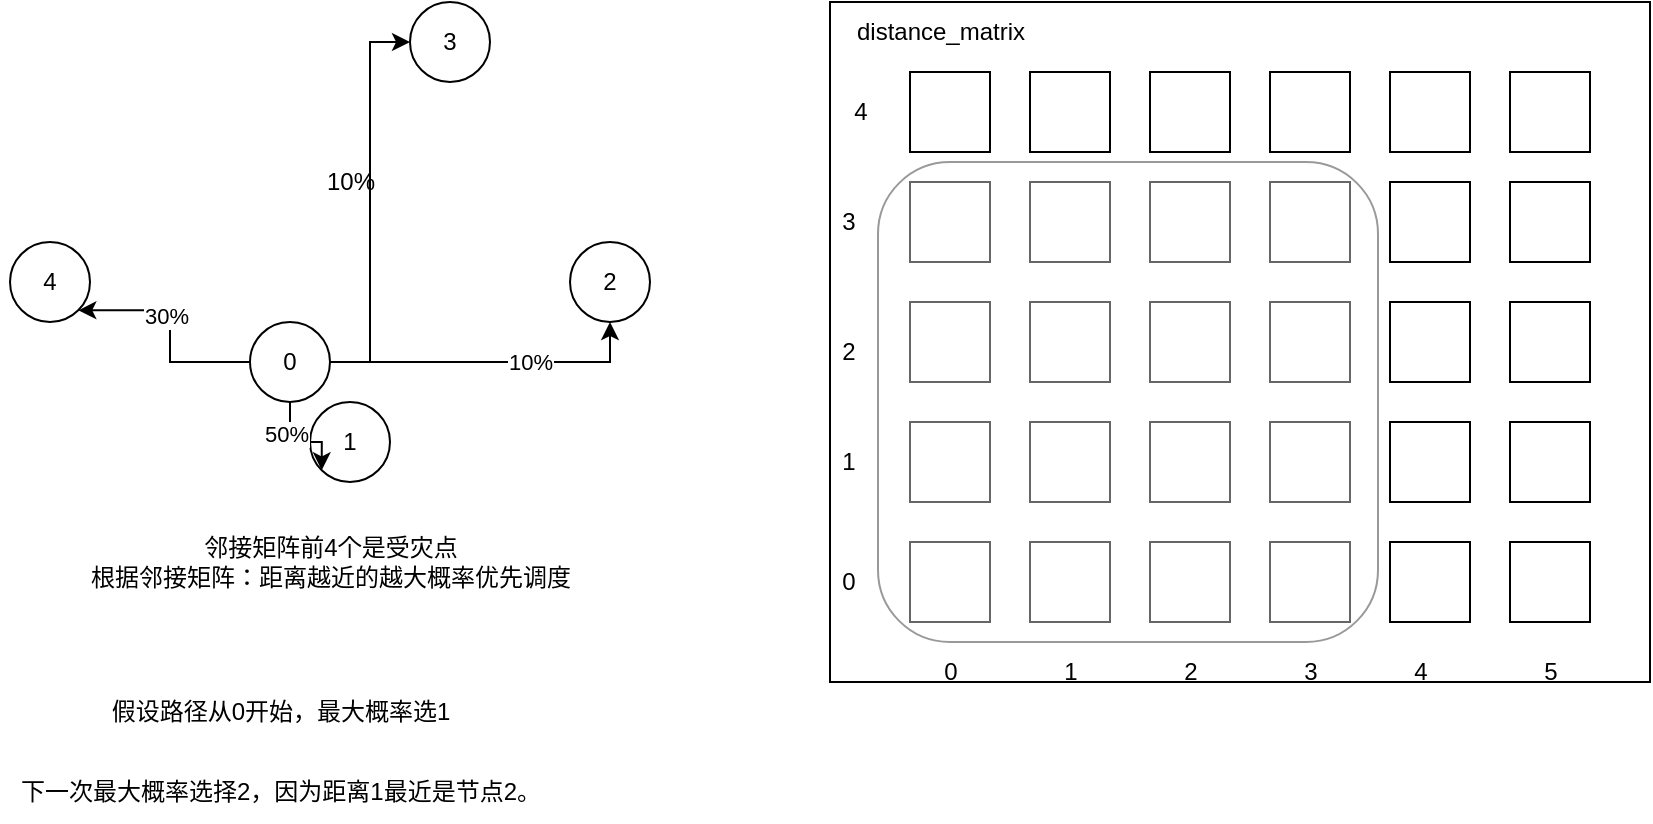 <mxfile version="20.8.20" type="github">
  <diagram name="第 1 页" id="yvMRvvzwFBnm490DFMN7">
    <mxGraphModel dx="1050" dy="558" grid="1" gridSize="10" guides="1" tooltips="1" connect="1" arrows="1" fold="1" page="1" pageScale="1" pageWidth="827" pageHeight="1169" math="0" shadow="0">
      <root>
        <mxCell id="0" />
        <mxCell id="1" parent="0" />
        <mxCell id="Mk_51du70GMUBHQP6ZVv-5" value="2" style="ellipse;whiteSpace=wrap;html=1;" vertex="1" parent="1">
          <mxGeometry x="290" y="140" width="40" height="40" as="geometry" />
        </mxCell>
        <mxCell id="Mk_51du70GMUBHQP6ZVv-6" value="1" style="ellipse;whiteSpace=wrap;html=1;" vertex="1" parent="1">
          <mxGeometry x="160" y="220" width="40" height="40" as="geometry" />
        </mxCell>
        <mxCell id="Mk_51du70GMUBHQP6ZVv-11" style="edgeStyle=orthogonalEdgeStyle;rounded=0;orthogonalLoop=1;jettySize=auto;html=1;entryX=0;entryY=1;entryDx=0;entryDy=0;" edge="1" parent="1" source="Mk_51du70GMUBHQP6ZVv-7" target="Mk_51du70GMUBHQP6ZVv-6">
          <mxGeometry relative="1" as="geometry" />
        </mxCell>
        <mxCell id="Mk_51du70GMUBHQP6ZVv-13" value="50%" style="edgeLabel;html=1;align=center;verticalAlign=middle;resizable=0;points=[];" vertex="1" connectable="0" parent="Mk_51du70GMUBHQP6ZVv-11">
          <mxGeometry x="-0.353" y="-2" relative="1" as="geometry">
            <mxPoint as="offset" />
          </mxGeometry>
        </mxCell>
        <mxCell id="Mk_51du70GMUBHQP6ZVv-12" style="edgeStyle=orthogonalEdgeStyle;rounded=0;orthogonalLoop=1;jettySize=auto;html=1;entryX=1;entryY=1;entryDx=0;entryDy=0;" edge="1" parent="1" source="Mk_51du70GMUBHQP6ZVv-7" target="Mk_51du70GMUBHQP6ZVv-9">
          <mxGeometry relative="1" as="geometry">
            <Array as="points">
              <mxPoint x="90" y="200" />
              <mxPoint x="90" y="174" />
            </Array>
          </mxGeometry>
        </mxCell>
        <mxCell id="Mk_51du70GMUBHQP6ZVv-16" value="30%&lt;br&gt;" style="edgeLabel;html=1;align=center;verticalAlign=middle;resizable=0;points=[];" vertex="1" connectable="0" parent="Mk_51du70GMUBHQP6ZVv-12">
          <mxGeometry x="0.131" y="2" relative="1" as="geometry">
            <mxPoint as="offset" />
          </mxGeometry>
        </mxCell>
        <mxCell id="Mk_51du70GMUBHQP6ZVv-14" style="edgeStyle=orthogonalEdgeStyle;rounded=0;orthogonalLoop=1;jettySize=auto;html=1;entryX=0;entryY=0.5;entryDx=0;entryDy=0;" edge="1" parent="1" source="Mk_51du70GMUBHQP6ZVv-7" target="Mk_51du70GMUBHQP6ZVv-8">
          <mxGeometry relative="1" as="geometry" />
        </mxCell>
        <mxCell id="Mk_51du70GMUBHQP6ZVv-17" style="edgeStyle=orthogonalEdgeStyle;rounded=0;orthogonalLoop=1;jettySize=auto;html=1;entryX=0.5;entryY=1;entryDx=0;entryDy=0;" edge="1" parent="1" source="Mk_51du70GMUBHQP6ZVv-7" target="Mk_51du70GMUBHQP6ZVv-5">
          <mxGeometry relative="1" as="geometry" />
        </mxCell>
        <mxCell id="Mk_51du70GMUBHQP6ZVv-18" value="10%" style="edgeLabel;html=1;align=center;verticalAlign=middle;resizable=0;points=[];" vertex="1" connectable="0" parent="Mk_51du70GMUBHQP6ZVv-17">
          <mxGeometry x="0.25" relative="1" as="geometry">
            <mxPoint as="offset" />
          </mxGeometry>
        </mxCell>
        <mxCell id="Mk_51du70GMUBHQP6ZVv-7" value="0" style="ellipse;whiteSpace=wrap;html=1;" vertex="1" parent="1">
          <mxGeometry x="130" y="180" width="40" height="40" as="geometry" />
        </mxCell>
        <mxCell id="Mk_51du70GMUBHQP6ZVv-8" value="3" style="ellipse;whiteSpace=wrap;html=1;" vertex="1" parent="1">
          <mxGeometry x="210" y="20" width="40" height="40" as="geometry" />
        </mxCell>
        <mxCell id="Mk_51du70GMUBHQP6ZVv-9" value="4" style="ellipse;whiteSpace=wrap;html=1;" vertex="1" parent="1">
          <mxGeometry x="10" y="140" width="40" height="40" as="geometry" />
        </mxCell>
        <mxCell id="Mk_51du70GMUBHQP6ZVv-15" value="10%" style="text;html=1;align=center;verticalAlign=middle;resizable=0;points=[];autosize=1;strokeColor=none;fillColor=none;" vertex="1" parent="1">
          <mxGeometry x="155" y="95" width="50" height="30" as="geometry" />
        </mxCell>
        <mxCell id="Mk_51du70GMUBHQP6ZVv-19" value="" style="rounded=0;whiteSpace=wrap;html=1;" vertex="1" parent="1">
          <mxGeometry x="420" y="20" width="410" height="340" as="geometry" />
        </mxCell>
        <mxCell id="Mk_51du70GMUBHQP6ZVv-20" value="" style="rounded=0;whiteSpace=wrap;html=1;" vertex="1" parent="1">
          <mxGeometry x="460" y="290" width="40" height="40" as="geometry" />
        </mxCell>
        <mxCell id="Mk_51du70GMUBHQP6ZVv-22" value="" style="rounded=0;whiteSpace=wrap;html=1;" vertex="1" parent="1">
          <mxGeometry x="520" y="290" width="40" height="40" as="geometry" />
        </mxCell>
        <mxCell id="Mk_51du70GMUBHQP6ZVv-23" value="" style="rounded=0;whiteSpace=wrap;html=1;" vertex="1" parent="1">
          <mxGeometry x="580" y="290" width="40" height="40" as="geometry" />
        </mxCell>
        <mxCell id="Mk_51du70GMUBHQP6ZVv-24" value="" style="rounded=0;whiteSpace=wrap;html=1;" vertex="1" parent="1">
          <mxGeometry x="640" y="290" width="40" height="40" as="geometry" />
        </mxCell>
        <mxCell id="Mk_51du70GMUBHQP6ZVv-25" value="" style="rounded=0;whiteSpace=wrap;html=1;" vertex="1" parent="1">
          <mxGeometry x="700" y="290" width="40" height="40" as="geometry" />
        </mxCell>
        <mxCell id="Mk_51du70GMUBHQP6ZVv-26" value="" style="rounded=0;whiteSpace=wrap;html=1;" vertex="1" parent="1">
          <mxGeometry x="760" y="290" width="40" height="40" as="geometry" />
        </mxCell>
        <mxCell id="Mk_51du70GMUBHQP6ZVv-29" value="" style="rounded=0;whiteSpace=wrap;html=1;" vertex="1" parent="1">
          <mxGeometry x="460" y="230" width="40" height="40" as="geometry" />
        </mxCell>
        <mxCell id="Mk_51du70GMUBHQP6ZVv-30" value="" style="rounded=0;whiteSpace=wrap;html=1;" vertex="1" parent="1">
          <mxGeometry x="520" y="230" width="40" height="40" as="geometry" />
        </mxCell>
        <mxCell id="Mk_51du70GMUBHQP6ZVv-31" value="" style="rounded=0;whiteSpace=wrap;html=1;" vertex="1" parent="1">
          <mxGeometry x="580" y="230" width="40" height="40" as="geometry" />
        </mxCell>
        <mxCell id="Mk_51du70GMUBHQP6ZVv-32" value="" style="rounded=0;whiteSpace=wrap;html=1;" vertex="1" parent="1">
          <mxGeometry x="640" y="230" width="40" height="40" as="geometry" />
        </mxCell>
        <mxCell id="Mk_51du70GMUBHQP6ZVv-33" value="" style="rounded=0;whiteSpace=wrap;html=1;" vertex="1" parent="1">
          <mxGeometry x="700" y="230" width="40" height="40" as="geometry" />
        </mxCell>
        <mxCell id="Mk_51du70GMUBHQP6ZVv-34" value="" style="rounded=0;whiteSpace=wrap;html=1;" vertex="1" parent="1">
          <mxGeometry x="760" y="230" width="40" height="40" as="geometry" />
        </mxCell>
        <mxCell id="Mk_51du70GMUBHQP6ZVv-35" value="" style="rounded=0;whiteSpace=wrap;html=1;" vertex="1" parent="1">
          <mxGeometry x="460" y="170" width="40" height="40" as="geometry" />
        </mxCell>
        <mxCell id="Mk_51du70GMUBHQP6ZVv-36" value="" style="rounded=0;whiteSpace=wrap;html=1;" vertex="1" parent="1">
          <mxGeometry x="520" y="170" width="40" height="40" as="geometry" />
        </mxCell>
        <mxCell id="Mk_51du70GMUBHQP6ZVv-37" value="" style="rounded=0;whiteSpace=wrap;html=1;" vertex="1" parent="1">
          <mxGeometry x="580" y="170" width="40" height="40" as="geometry" />
        </mxCell>
        <mxCell id="Mk_51du70GMUBHQP6ZVv-38" value="" style="rounded=0;whiteSpace=wrap;html=1;" vertex="1" parent="1">
          <mxGeometry x="640" y="170" width="40" height="40" as="geometry" />
        </mxCell>
        <mxCell id="Mk_51du70GMUBHQP6ZVv-39" value="" style="rounded=0;whiteSpace=wrap;html=1;" vertex="1" parent="1">
          <mxGeometry x="700" y="170" width="40" height="40" as="geometry" />
        </mxCell>
        <mxCell id="Mk_51du70GMUBHQP6ZVv-40" value="" style="rounded=0;whiteSpace=wrap;html=1;" vertex="1" parent="1">
          <mxGeometry x="760" y="170" width="40" height="40" as="geometry" />
        </mxCell>
        <mxCell id="Mk_51du70GMUBHQP6ZVv-41" value="" style="rounded=0;whiteSpace=wrap;html=1;" vertex="1" parent="1">
          <mxGeometry x="460" y="110" width="40" height="40" as="geometry" />
        </mxCell>
        <mxCell id="Mk_51du70GMUBHQP6ZVv-42" value="" style="rounded=0;whiteSpace=wrap;html=1;" vertex="1" parent="1">
          <mxGeometry x="520" y="110" width="40" height="40" as="geometry" />
        </mxCell>
        <mxCell id="Mk_51du70GMUBHQP6ZVv-43" value="" style="rounded=0;whiteSpace=wrap;html=1;" vertex="1" parent="1">
          <mxGeometry x="580" y="110" width="40" height="40" as="geometry" />
        </mxCell>
        <mxCell id="Mk_51du70GMUBHQP6ZVv-44" value="" style="rounded=0;whiteSpace=wrap;html=1;" vertex="1" parent="1">
          <mxGeometry x="640" y="110" width="40" height="40" as="geometry" />
        </mxCell>
        <mxCell id="Mk_51du70GMUBHQP6ZVv-45" value="" style="rounded=0;whiteSpace=wrap;html=1;" vertex="1" parent="1">
          <mxGeometry x="700" y="110" width="40" height="40" as="geometry" />
        </mxCell>
        <mxCell id="Mk_51du70GMUBHQP6ZVv-46" value="" style="rounded=0;whiteSpace=wrap;html=1;" vertex="1" parent="1">
          <mxGeometry x="760" y="110" width="40" height="40" as="geometry" />
        </mxCell>
        <mxCell id="Mk_51du70GMUBHQP6ZVv-47" value="" style="rounded=0;whiteSpace=wrap;html=1;" vertex="1" parent="1">
          <mxGeometry x="460" y="55" width="40" height="40" as="geometry" />
        </mxCell>
        <mxCell id="Mk_51du70GMUBHQP6ZVv-48" value="" style="rounded=0;whiteSpace=wrap;html=1;" vertex="1" parent="1">
          <mxGeometry x="520" y="55" width="40" height="40" as="geometry" />
        </mxCell>
        <mxCell id="Mk_51du70GMUBHQP6ZVv-49" value="" style="rounded=0;whiteSpace=wrap;html=1;" vertex="1" parent="1">
          <mxGeometry x="580" y="55" width="40" height="40" as="geometry" />
        </mxCell>
        <mxCell id="Mk_51du70GMUBHQP6ZVv-50" value="" style="rounded=0;whiteSpace=wrap;html=1;" vertex="1" parent="1">
          <mxGeometry x="640" y="55" width="40" height="40" as="geometry" />
        </mxCell>
        <mxCell id="Mk_51du70GMUBHQP6ZVv-51" value="" style="rounded=0;whiteSpace=wrap;html=1;" vertex="1" parent="1">
          <mxGeometry x="700" y="55" width="40" height="40" as="geometry" />
        </mxCell>
        <mxCell id="Mk_51du70GMUBHQP6ZVv-52" value="" style="rounded=0;whiteSpace=wrap;html=1;" vertex="1" parent="1">
          <mxGeometry x="760" y="55" width="40" height="40" as="geometry" />
        </mxCell>
        <mxCell id="Mk_51du70GMUBHQP6ZVv-53" value="0" style="text;html=1;align=center;verticalAlign=middle;resizable=0;points=[];autosize=1;strokeColor=none;fillColor=none;" vertex="1" parent="1">
          <mxGeometry x="465" y="340" width="30" height="30" as="geometry" />
        </mxCell>
        <mxCell id="Mk_51du70GMUBHQP6ZVv-54" value="1" style="text;html=1;align=center;verticalAlign=middle;resizable=0;points=[];autosize=1;strokeColor=none;fillColor=none;" vertex="1" parent="1">
          <mxGeometry x="525" y="340" width="30" height="30" as="geometry" />
        </mxCell>
        <mxCell id="Mk_51du70GMUBHQP6ZVv-55" value="2" style="text;html=1;align=center;verticalAlign=middle;resizable=0;points=[];autosize=1;strokeColor=none;fillColor=none;" vertex="1" parent="1">
          <mxGeometry x="585" y="340" width="30" height="30" as="geometry" />
        </mxCell>
        <mxCell id="Mk_51du70GMUBHQP6ZVv-58" value="3" style="text;html=1;align=center;verticalAlign=middle;resizable=0;points=[];autosize=1;strokeColor=none;fillColor=none;" vertex="1" parent="1">
          <mxGeometry x="645" y="340" width="30" height="30" as="geometry" />
        </mxCell>
        <mxCell id="Mk_51du70GMUBHQP6ZVv-60" value="4" style="text;html=1;align=center;verticalAlign=middle;resizable=0;points=[];autosize=1;strokeColor=none;fillColor=none;" vertex="1" parent="1">
          <mxGeometry x="700" y="340" width="30" height="30" as="geometry" />
        </mxCell>
        <mxCell id="Mk_51du70GMUBHQP6ZVv-62" value="5" style="text;html=1;align=center;verticalAlign=middle;resizable=0;points=[];autosize=1;strokeColor=none;fillColor=none;" vertex="1" parent="1">
          <mxGeometry x="765" y="340" width="30" height="30" as="geometry" />
        </mxCell>
        <mxCell id="Mk_51du70GMUBHQP6ZVv-63" value="0" style="text;html=1;align=center;verticalAlign=middle;resizable=0;points=[];autosize=1;strokeColor=none;fillColor=none;" vertex="1" parent="1">
          <mxGeometry x="414" y="295" width="30" height="30" as="geometry" />
        </mxCell>
        <mxCell id="Mk_51du70GMUBHQP6ZVv-64" value="1" style="text;html=1;align=center;verticalAlign=middle;resizable=0;points=[];autosize=1;strokeColor=none;fillColor=none;" vertex="1" parent="1">
          <mxGeometry x="414" y="235" width="30" height="30" as="geometry" />
        </mxCell>
        <mxCell id="Mk_51du70GMUBHQP6ZVv-65" value="2" style="text;html=1;align=center;verticalAlign=middle;resizable=0;points=[];autosize=1;strokeColor=none;fillColor=none;" vertex="1" parent="1">
          <mxGeometry x="414" y="180" width="30" height="30" as="geometry" />
        </mxCell>
        <mxCell id="Mk_51du70GMUBHQP6ZVv-66" value="distance_matrix&lt;br&gt;" style="text;html=1;align=center;verticalAlign=middle;resizable=0;points=[];autosize=1;strokeColor=none;fillColor=none;" vertex="1" parent="1">
          <mxGeometry x="420" y="20" width="110" height="30" as="geometry" />
        </mxCell>
        <mxCell id="Mk_51du70GMUBHQP6ZVv-67" value="邻接矩阵前4个是受灾点&lt;br&gt;根据邻接矩阵：距离越近的越大概率优先调度" style="text;html=1;align=center;verticalAlign=middle;resizable=0;points=[];autosize=1;strokeColor=none;fillColor=none;" vertex="1" parent="1">
          <mxGeometry x="40" y="280" width="260" height="40" as="geometry" />
        </mxCell>
        <mxCell id="Mk_51du70GMUBHQP6ZVv-68" value="3" style="text;html=1;align=center;verticalAlign=middle;resizable=0;points=[];autosize=1;strokeColor=none;fillColor=none;" vertex="1" parent="1">
          <mxGeometry x="414" y="115" width="30" height="30" as="geometry" />
        </mxCell>
        <mxCell id="Mk_51du70GMUBHQP6ZVv-69" value="4" style="text;html=1;align=center;verticalAlign=middle;resizable=0;points=[];autosize=1;strokeColor=none;fillColor=none;" vertex="1" parent="1">
          <mxGeometry x="420" y="60" width="30" height="30" as="geometry" />
        </mxCell>
        <mxCell id="Mk_51du70GMUBHQP6ZVv-70" value="" style="rounded=1;whiteSpace=wrap;html=1;opacity=40;gradientColor=none;strokeColor=default;" vertex="1" parent="1">
          <mxGeometry x="444" y="100" width="250" height="240" as="geometry" />
        </mxCell>
        <mxCell id="Mk_51du70GMUBHQP6ZVv-71" value="假设路径从0开始，最大概率选1" style="text;html=1;align=center;verticalAlign=middle;resizable=0;points=[];autosize=1;strokeColor=none;fillColor=none;" vertex="1" parent="1">
          <mxGeometry x="50" y="360" width="190" height="30" as="geometry" />
        </mxCell>
        <mxCell id="Mk_51du70GMUBHQP6ZVv-72" value="下一次最大概率选择2，因为距离1最近是节点2。" style="text;html=1;align=center;verticalAlign=middle;resizable=0;points=[];autosize=1;strokeColor=none;fillColor=none;" vertex="1" parent="1">
          <mxGeometry x="5" y="400" width="280" height="30" as="geometry" />
        </mxCell>
      </root>
    </mxGraphModel>
  </diagram>
</mxfile>
